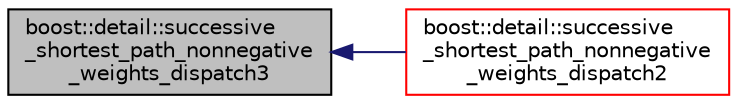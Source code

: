 digraph "boost::detail::successive_shortest_path_nonnegative_weights_dispatch3"
{
  edge [fontname="Helvetica",fontsize="10",labelfontname="Helvetica",labelfontsize="10"];
  node [fontname="Helvetica",fontsize="10",shape=record];
  rankdir="LR";
  Node1 [label="boost::detail::successive\l_shortest_path_nonnegative\l_weights_dispatch3",height=0.2,width=0.4,color="black", fillcolor="grey75", style="filled", fontcolor="black"];
  Node1 -> Node2 [dir="back",color="midnightblue",fontsize="10",style="solid",fontname="Helvetica"];
  Node2 [label="boost::detail::successive\l_shortest_path_nonnegative\l_weights_dispatch2",height=0.2,width=0.4,color="red", fillcolor="white", style="filled",URL="$namespaceboost_1_1detail.html#a6db29cc70d1751bc0e5280ee02443af9"];
}
